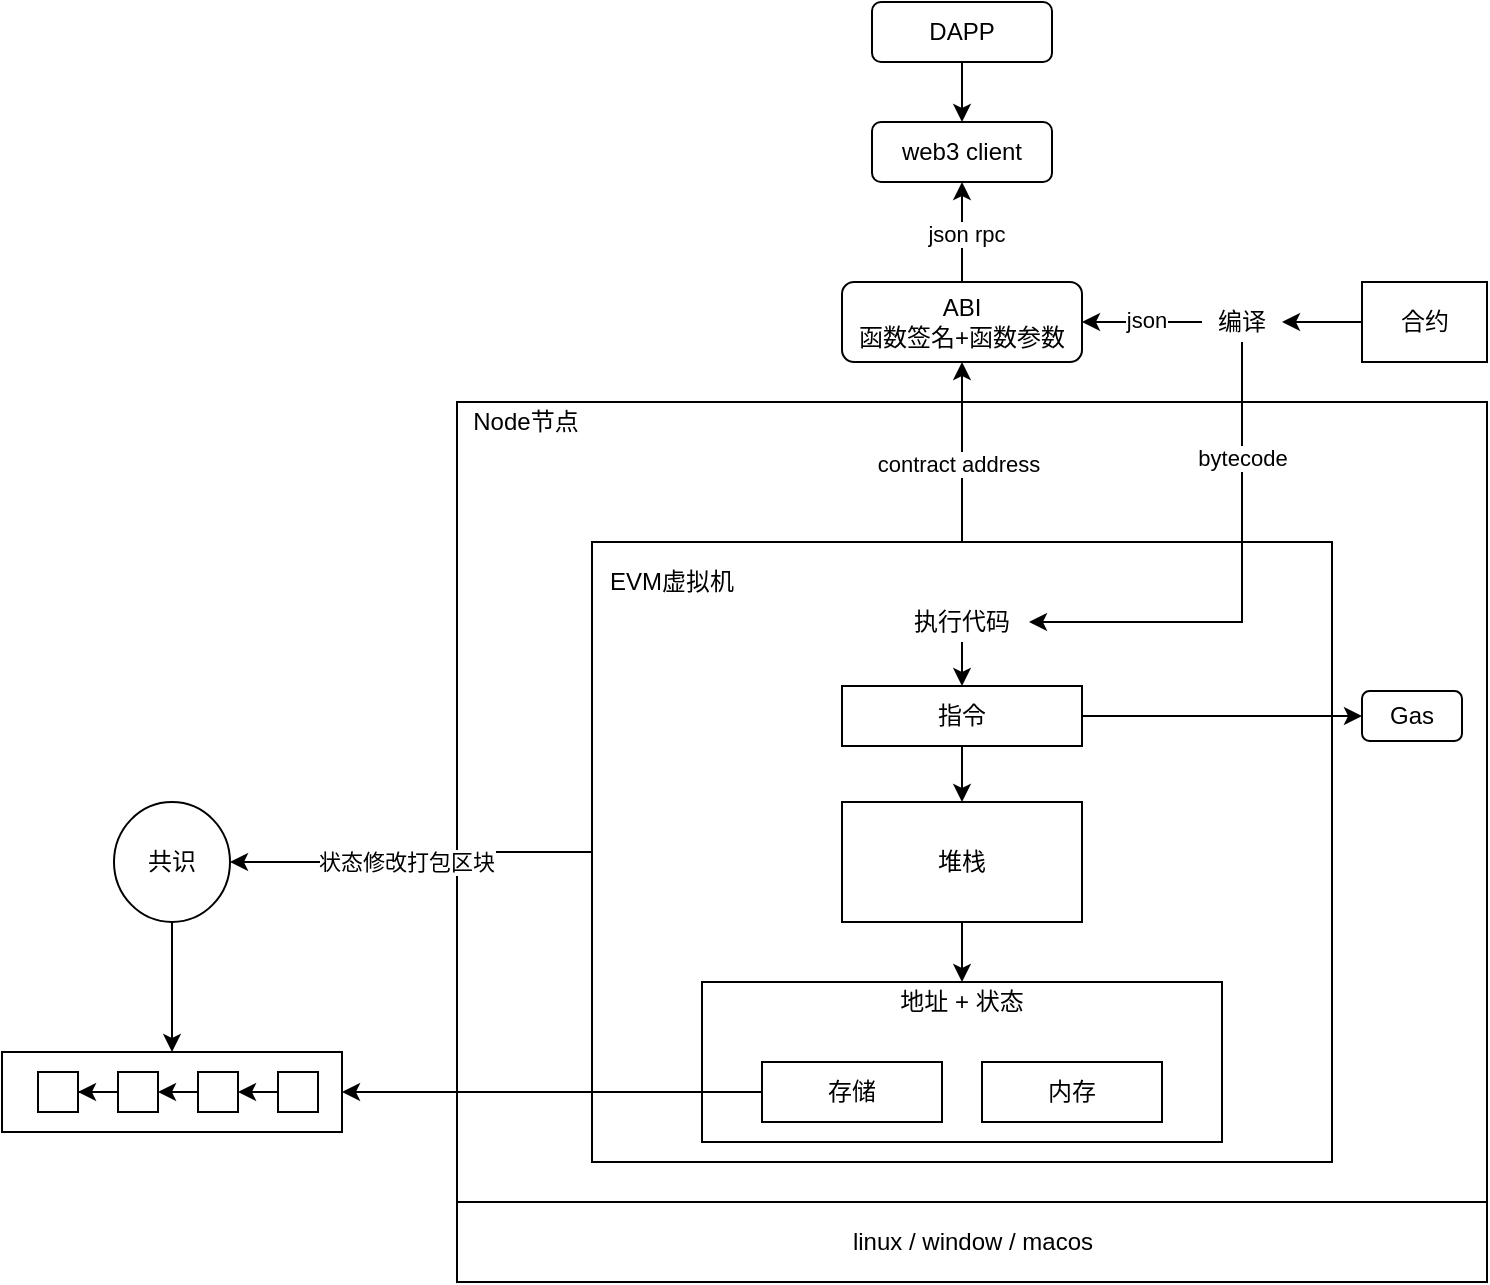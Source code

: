 <mxfile version="14.9.9" type="github">
  <diagram id="B94iIyrBxkbssp-TuIm3" name="Page-1">
    <mxGraphModel dx="1773" dy="1783" grid="1" gridSize="10" guides="1" tooltips="1" connect="1" arrows="1" fold="1" page="1" pageScale="1" pageWidth="827" pageHeight="1169" math="0" shadow="0">
      <root>
        <mxCell id="0" />
        <mxCell id="1" parent="0" />
        <mxCell id="ZnkIq9cweOyvzbWh76kK-32" value="" style="rounded=0;whiteSpace=wrap;html=1;" vertex="1" parent="1">
          <mxGeometry x="-100" y="455" width="170" height="40" as="geometry" />
        </mxCell>
        <mxCell id="ZnkIq9cweOyvzbWh76kK-16" value="" style="rounded=0;whiteSpace=wrap;html=1;" vertex="1" parent="1">
          <mxGeometry x="127.5" y="130" width="515" height="400" as="geometry" />
        </mxCell>
        <mxCell id="ZnkIq9cweOyvzbWh76kK-20" style="edgeStyle=orthogonalEdgeStyle;rounded=0;orthogonalLoop=1;jettySize=auto;html=1;exitX=0.5;exitY=0;exitDx=0;exitDy=0;" edge="1" parent="1" source="ZnkIq9cweOyvzbWh76kK-8" target="ZnkIq9cweOyvzbWh76kK-19">
          <mxGeometry relative="1" as="geometry" />
        </mxCell>
        <mxCell id="ZnkIq9cweOyvzbWh76kK-55" value="contract address" style="edgeLabel;html=1;align=center;verticalAlign=middle;resizable=0;points=[];" vertex="1" connectable="0" parent="ZnkIq9cweOyvzbWh76kK-20">
          <mxGeometry x="-0.1" y="2" relative="1" as="geometry">
            <mxPoint y="1" as="offset" />
          </mxGeometry>
        </mxCell>
        <mxCell id="ZnkIq9cweOyvzbWh76kK-40" style="edgeStyle=orthogonalEdgeStyle;rounded=0;orthogonalLoop=1;jettySize=auto;html=1;exitX=0;exitY=0.5;exitDx=0;exitDy=0;entryX=1;entryY=0.5;entryDx=0;entryDy=0;" edge="1" parent="1" source="ZnkIq9cweOyvzbWh76kK-8" target="ZnkIq9cweOyvzbWh76kK-39">
          <mxGeometry relative="1" as="geometry" />
        </mxCell>
        <mxCell id="ZnkIq9cweOyvzbWh76kK-42" value="状态修改打包区块" style="edgeLabel;html=1;align=center;verticalAlign=middle;resizable=0;points=[];" vertex="1" connectable="0" parent="ZnkIq9cweOyvzbWh76kK-40">
          <mxGeometry x="0.47" y="1" relative="1" as="geometry">
            <mxPoint x="38" y="-1" as="offset" />
          </mxGeometry>
        </mxCell>
        <mxCell id="ZnkIq9cweOyvzbWh76kK-8" value="" style="rounded=0;whiteSpace=wrap;html=1;" vertex="1" parent="1">
          <mxGeometry x="195" y="200" width="370" height="310" as="geometry" />
        </mxCell>
        <mxCell id="ZnkIq9cweOyvzbWh76kK-13" value="" style="rounded=0;whiteSpace=wrap;html=1;" vertex="1" parent="1">
          <mxGeometry x="250" y="420" width="260" height="80" as="geometry" />
        </mxCell>
        <mxCell id="ZnkIq9cweOyvzbWh76kK-33" style="edgeStyle=orthogonalEdgeStyle;rounded=0;orthogonalLoop=1;jettySize=auto;html=1;exitX=0;exitY=0.5;exitDx=0;exitDy=0;entryX=1;entryY=0.5;entryDx=0;entryDy=0;" edge="1" parent="1" source="ZnkIq9cweOyvzbWh76kK-1" target="ZnkIq9cweOyvzbWh76kK-32">
          <mxGeometry relative="1" as="geometry" />
        </mxCell>
        <mxCell id="ZnkIq9cweOyvzbWh76kK-1" value="存储" style="rounded=0;whiteSpace=wrap;html=1;" vertex="1" parent="1">
          <mxGeometry x="280" y="460" width="90" height="30" as="geometry" />
        </mxCell>
        <mxCell id="ZnkIq9cweOyvzbWh76kK-2" value="内存" style="rounded=0;whiteSpace=wrap;html=1;" vertex="1" parent="1">
          <mxGeometry x="390" y="460" width="90" height="30" as="geometry" />
        </mxCell>
        <mxCell id="ZnkIq9cweOyvzbWh76kK-14" style="edgeStyle=orthogonalEdgeStyle;rounded=0;orthogonalLoop=1;jettySize=auto;html=1;exitX=0.5;exitY=1;exitDx=0;exitDy=0;entryX=0.5;entryY=0;entryDx=0;entryDy=0;" edge="1" parent="1" source="ZnkIq9cweOyvzbWh76kK-3" target="ZnkIq9cweOyvzbWh76kK-13">
          <mxGeometry relative="1" as="geometry" />
        </mxCell>
        <mxCell id="ZnkIq9cweOyvzbWh76kK-3" value="堆栈&lt;br&gt;" style="rounded=0;whiteSpace=wrap;html=1;" vertex="1" parent="1">
          <mxGeometry x="320" y="330" width="120" height="60" as="geometry" />
        </mxCell>
        <mxCell id="ZnkIq9cweOyvzbWh76kK-7" style="edgeStyle=orthogonalEdgeStyle;rounded=0;orthogonalLoop=1;jettySize=auto;html=1;exitX=1;exitY=0.5;exitDx=0;exitDy=0;entryX=0;entryY=0.5;entryDx=0;entryDy=0;" edge="1" parent="1" source="ZnkIq9cweOyvzbWh76kK-4" target="ZnkIq9cweOyvzbWh76kK-6">
          <mxGeometry relative="1" as="geometry" />
        </mxCell>
        <mxCell id="ZnkIq9cweOyvzbWh76kK-12" style="edgeStyle=orthogonalEdgeStyle;rounded=0;orthogonalLoop=1;jettySize=auto;html=1;exitX=0.5;exitY=1;exitDx=0;exitDy=0;" edge="1" parent="1" source="ZnkIq9cweOyvzbWh76kK-4" target="ZnkIq9cweOyvzbWh76kK-3">
          <mxGeometry relative="1" as="geometry" />
        </mxCell>
        <mxCell id="ZnkIq9cweOyvzbWh76kK-4" value="指令" style="rounded=0;whiteSpace=wrap;html=1;" vertex="1" parent="1">
          <mxGeometry x="320" y="272" width="120" height="30" as="geometry" />
        </mxCell>
        <mxCell id="ZnkIq9cweOyvzbWh76kK-6" value="Gas" style="rounded=1;whiteSpace=wrap;html=1;" vertex="1" parent="1">
          <mxGeometry x="580" y="274.5" width="50" height="25" as="geometry" />
        </mxCell>
        <mxCell id="ZnkIq9cweOyvzbWh76kK-9" value="EVM虚拟机" style="text;html=1;strokeColor=none;fillColor=none;align=center;verticalAlign=middle;whiteSpace=wrap;rounded=0;" vertex="1" parent="1">
          <mxGeometry x="200" y="210" width="70" height="20" as="geometry" />
        </mxCell>
        <mxCell id="ZnkIq9cweOyvzbWh76kK-11" style="edgeStyle=orthogonalEdgeStyle;rounded=0;orthogonalLoop=1;jettySize=auto;html=1;exitX=0.5;exitY=1;exitDx=0;exitDy=0;entryX=0.5;entryY=0;entryDx=0;entryDy=0;" edge="1" parent="1" target="ZnkIq9cweOyvzbWh76kK-4">
          <mxGeometry relative="1" as="geometry">
            <mxPoint x="380" y="250" as="sourcePoint" />
          </mxGeometry>
        </mxCell>
        <mxCell id="ZnkIq9cweOyvzbWh76kK-15" value="地址 + 状态" style="text;html=1;strokeColor=none;fillColor=none;align=center;verticalAlign=middle;whiteSpace=wrap;rounded=0;" vertex="1" parent="1">
          <mxGeometry x="330" y="420" width="100" height="20" as="geometry" />
        </mxCell>
        <mxCell id="ZnkIq9cweOyvzbWh76kK-17" value="Node节点" style="text;html=1;strokeColor=none;fillColor=none;align=center;verticalAlign=middle;whiteSpace=wrap;rounded=0;" vertex="1" parent="1">
          <mxGeometry x="127.5" y="130" width="67.5" height="20" as="geometry" />
        </mxCell>
        <mxCell id="ZnkIq9cweOyvzbWh76kK-18" value="linux / window / macos" style="rounded=0;whiteSpace=wrap;html=1;" vertex="1" parent="1">
          <mxGeometry x="127.5" y="530" width="515" height="40" as="geometry" />
        </mxCell>
        <mxCell id="ZnkIq9cweOyvzbWh76kK-21" style="edgeStyle=orthogonalEdgeStyle;rounded=0;orthogonalLoop=1;jettySize=auto;html=1;exitX=0.5;exitY=0;exitDx=0;exitDy=0;entryX=0.5;entryY=1;entryDx=0;entryDy=0;" edge="1" parent="1" source="ZnkIq9cweOyvzbWh76kK-19" target="ZnkIq9cweOyvzbWh76kK-35">
          <mxGeometry relative="1" as="geometry">
            <mxPoint x="380" y="20" as="targetPoint" />
          </mxGeometry>
        </mxCell>
        <mxCell id="ZnkIq9cweOyvzbWh76kK-34" value="json rpc" style="edgeLabel;html=1;align=center;verticalAlign=middle;resizable=0;points=[];" vertex="1" connectable="0" parent="ZnkIq9cweOyvzbWh76kK-21">
          <mxGeometry x="-0.05" y="-2" relative="1" as="geometry">
            <mxPoint as="offset" />
          </mxGeometry>
        </mxCell>
        <mxCell id="ZnkIq9cweOyvzbWh76kK-19" value="ABI&lt;br&gt;函数签名+函数参数" style="rounded=1;whiteSpace=wrap;html=1;" vertex="1" parent="1">
          <mxGeometry x="320" y="70" width="120" height="40" as="geometry" />
        </mxCell>
        <mxCell id="ZnkIq9cweOyvzbWh76kK-23" value="" style="rounded=0;whiteSpace=wrap;html=1;" vertex="1" parent="1">
          <mxGeometry x="-82" y="465" width="20" height="20" as="geometry" />
        </mxCell>
        <mxCell id="ZnkIq9cweOyvzbWh76kK-31" style="edgeStyle=orthogonalEdgeStyle;rounded=0;orthogonalLoop=1;jettySize=auto;html=1;exitX=0;exitY=0.5;exitDx=0;exitDy=0;" edge="1" parent="1" source="ZnkIq9cweOyvzbWh76kK-25" target="ZnkIq9cweOyvzbWh76kK-23">
          <mxGeometry relative="1" as="geometry" />
        </mxCell>
        <mxCell id="ZnkIq9cweOyvzbWh76kK-25" value="" style="rounded=0;whiteSpace=wrap;html=1;" vertex="1" parent="1">
          <mxGeometry x="-42" y="465" width="20" height="20" as="geometry" />
        </mxCell>
        <mxCell id="ZnkIq9cweOyvzbWh76kK-29" style="edgeStyle=orthogonalEdgeStyle;rounded=0;orthogonalLoop=1;jettySize=auto;html=1;exitX=0;exitY=0.5;exitDx=0;exitDy=0;entryX=1;entryY=0.5;entryDx=0;entryDy=0;" edge="1" parent="1" source="ZnkIq9cweOyvzbWh76kK-26" target="ZnkIq9cweOyvzbWh76kK-25">
          <mxGeometry relative="1" as="geometry" />
        </mxCell>
        <mxCell id="ZnkIq9cweOyvzbWh76kK-26" value="" style="rounded=0;whiteSpace=wrap;html=1;" vertex="1" parent="1">
          <mxGeometry x="-2" y="465" width="20" height="20" as="geometry" />
        </mxCell>
        <mxCell id="ZnkIq9cweOyvzbWh76kK-28" style="edgeStyle=orthogonalEdgeStyle;rounded=0;orthogonalLoop=1;jettySize=auto;html=1;exitX=0;exitY=0.5;exitDx=0;exitDy=0;entryX=1;entryY=0.5;entryDx=0;entryDy=0;" edge="1" parent="1" source="ZnkIq9cweOyvzbWh76kK-27" target="ZnkIq9cweOyvzbWh76kK-26">
          <mxGeometry relative="1" as="geometry" />
        </mxCell>
        <mxCell id="ZnkIq9cweOyvzbWh76kK-27" value="" style="rounded=0;whiteSpace=wrap;html=1;" vertex="1" parent="1">
          <mxGeometry x="38" y="465" width="20" height="20" as="geometry" />
        </mxCell>
        <mxCell id="ZnkIq9cweOyvzbWh76kK-35" value="web3 client" style="rounded=1;whiteSpace=wrap;html=1;" vertex="1" parent="1">
          <mxGeometry x="335" y="-10" width="90" height="30" as="geometry" />
        </mxCell>
        <mxCell id="ZnkIq9cweOyvzbWh76kK-37" style="edgeStyle=orthogonalEdgeStyle;rounded=0;orthogonalLoop=1;jettySize=auto;html=1;exitX=0.5;exitY=1;exitDx=0;exitDy=0;entryX=0.5;entryY=0;entryDx=0;entryDy=0;" edge="1" parent="1" source="ZnkIq9cweOyvzbWh76kK-36" target="ZnkIq9cweOyvzbWh76kK-35">
          <mxGeometry relative="1" as="geometry" />
        </mxCell>
        <mxCell id="ZnkIq9cweOyvzbWh76kK-36" value="DAPP" style="rounded=1;whiteSpace=wrap;html=1;" vertex="1" parent="1">
          <mxGeometry x="335" y="-70" width="90" height="30" as="geometry" />
        </mxCell>
        <mxCell id="ZnkIq9cweOyvzbWh76kK-41" style="edgeStyle=orthogonalEdgeStyle;rounded=0;orthogonalLoop=1;jettySize=auto;html=1;exitX=0.5;exitY=1;exitDx=0;exitDy=0;" edge="1" parent="1" source="ZnkIq9cweOyvzbWh76kK-39" target="ZnkIq9cweOyvzbWh76kK-32">
          <mxGeometry relative="1" as="geometry" />
        </mxCell>
        <mxCell id="ZnkIq9cweOyvzbWh76kK-39" value="共识" style="ellipse;whiteSpace=wrap;html=1;" vertex="1" parent="1">
          <mxGeometry x="-44" y="330" width="58" height="60" as="geometry" />
        </mxCell>
        <mxCell id="ZnkIq9cweOyvzbWh76kK-49" style="edgeStyle=orthogonalEdgeStyle;rounded=0;orthogonalLoop=1;jettySize=auto;html=1;exitX=0;exitY=0.5;exitDx=0;exitDy=0;" edge="1" parent="1" source="ZnkIq9cweOyvzbWh76kK-44" target="ZnkIq9cweOyvzbWh76kK-48">
          <mxGeometry relative="1" as="geometry" />
        </mxCell>
        <mxCell id="ZnkIq9cweOyvzbWh76kK-44" value="合约" style="rounded=0;whiteSpace=wrap;html=1;" vertex="1" parent="1">
          <mxGeometry x="580" y="70" width="62.5" height="40" as="geometry" />
        </mxCell>
        <mxCell id="ZnkIq9cweOyvzbWh76kK-50" style="edgeStyle=orthogonalEdgeStyle;rounded=0;orthogonalLoop=1;jettySize=auto;html=1;exitX=0;exitY=0.5;exitDx=0;exitDy=0;" edge="1" parent="1" source="ZnkIq9cweOyvzbWh76kK-48" target="ZnkIq9cweOyvzbWh76kK-19">
          <mxGeometry relative="1" as="geometry" />
        </mxCell>
        <mxCell id="ZnkIq9cweOyvzbWh76kK-52" value="json" style="edgeLabel;html=1;align=center;verticalAlign=middle;resizable=0;points=[];" vertex="1" connectable="0" parent="ZnkIq9cweOyvzbWh76kK-50">
          <mxGeometry x="-0.067" y="-1" relative="1" as="geometry">
            <mxPoint as="offset" />
          </mxGeometry>
        </mxCell>
        <mxCell id="ZnkIq9cweOyvzbWh76kK-51" style="edgeStyle=orthogonalEdgeStyle;rounded=0;orthogonalLoop=1;jettySize=auto;html=1;exitX=0.5;exitY=1;exitDx=0;exitDy=0;entryX=1;entryY=0.5;entryDx=0;entryDy=0;" edge="1" parent="1" source="ZnkIq9cweOyvzbWh76kK-48" target="ZnkIq9cweOyvzbWh76kK-54">
          <mxGeometry relative="1" as="geometry">
            <mxPoint x="440" y="235" as="targetPoint" />
          </mxGeometry>
        </mxCell>
        <mxCell id="ZnkIq9cweOyvzbWh76kK-53" value="bytecode" style="edgeLabel;html=1;align=center;verticalAlign=middle;resizable=0;points=[];" vertex="1" connectable="0" parent="ZnkIq9cweOyvzbWh76kK-51">
          <mxGeometry x="-0.53" relative="1" as="geometry">
            <mxPoint as="offset" />
          </mxGeometry>
        </mxCell>
        <mxCell id="ZnkIq9cweOyvzbWh76kK-48" value="编译" style="text;html=1;strokeColor=none;fillColor=none;align=center;verticalAlign=middle;whiteSpace=wrap;rounded=0;" vertex="1" parent="1">
          <mxGeometry x="500" y="80" width="40" height="20" as="geometry" />
        </mxCell>
        <mxCell id="ZnkIq9cweOyvzbWh76kK-54" value="执行代码" style="text;html=1;strokeColor=none;fillColor=none;align=center;verticalAlign=middle;whiteSpace=wrap;rounded=0;" vertex="1" parent="1">
          <mxGeometry x="346" y="230" width="67.5" height="20" as="geometry" />
        </mxCell>
      </root>
    </mxGraphModel>
  </diagram>
</mxfile>
